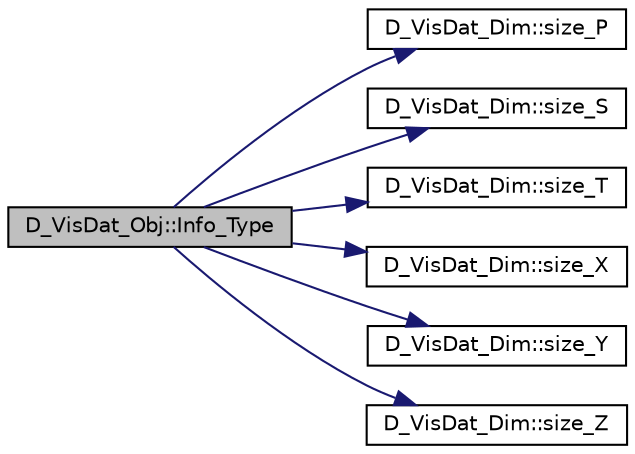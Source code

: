 digraph "D_VisDat_Obj::Info_Type"
{
 // LATEX_PDF_SIZE
  edge [fontname="Helvetica",fontsize="10",labelfontname="Helvetica",labelfontsize="10"];
  node [fontname="Helvetica",fontsize="10",shape=record];
  rankdir="LR";
  Node1 [label="D_VisDat_Obj::Info_Type",height=0.2,width=0.4,color="black", fillcolor="grey75", style="filled", fontcolor="black",tooltip=" "];
  Node1 -> Node2 [color="midnightblue",fontsize="10",style="solid",fontname="Helvetica"];
  Node2 [label="D_VisDat_Dim::size_P",height=0.2,width=0.4,color="black", fillcolor="white", style="filled",URL="$class_d___vis_dat___dim.html#a194a8cb35fe1b94c93593dffdaa04ae4",tooltip=" "];
  Node1 -> Node3 [color="midnightblue",fontsize="10",style="solid",fontname="Helvetica"];
  Node3 [label="D_VisDat_Dim::size_S",height=0.2,width=0.4,color="black", fillcolor="white", style="filled",URL="$class_d___vis_dat___dim.html#a184e0070c38c33cfbc9cb6f33a59cb6f",tooltip=" "];
  Node1 -> Node4 [color="midnightblue",fontsize="10",style="solid",fontname="Helvetica"];
  Node4 [label="D_VisDat_Dim::size_T",height=0.2,width=0.4,color="black", fillcolor="white", style="filled",URL="$class_d___vis_dat___dim.html#a348cae038bf63a2f28bd4ca5318b0668",tooltip=" "];
  Node1 -> Node5 [color="midnightblue",fontsize="10",style="solid",fontname="Helvetica"];
  Node5 [label="D_VisDat_Dim::size_X",height=0.2,width=0.4,color="black", fillcolor="white", style="filled",URL="$class_d___vis_dat___dim.html#a8fa7caa3b5d1de10201d4b693fee0b72",tooltip=" "];
  Node1 -> Node6 [color="midnightblue",fontsize="10",style="solid",fontname="Helvetica"];
  Node6 [label="D_VisDat_Dim::size_Y",height=0.2,width=0.4,color="black", fillcolor="white", style="filled",URL="$class_d___vis_dat___dim.html#a2b8739277fc2bcfd0f9c6d7b3ea919cc",tooltip=" "];
  Node1 -> Node7 [color="midnightblue",fontsize="10",style="solid",fontname="Helvetica"];
  Node7 [label="D_VisDat_Dim::size_Z",height=0.2,width=0.4,color="black", fillcolor="white", style="filled",URL="$class_d___vis_dat___dim.html#ab06c6312191e35339561f1a547049f5a",tooltip=" "];
}
